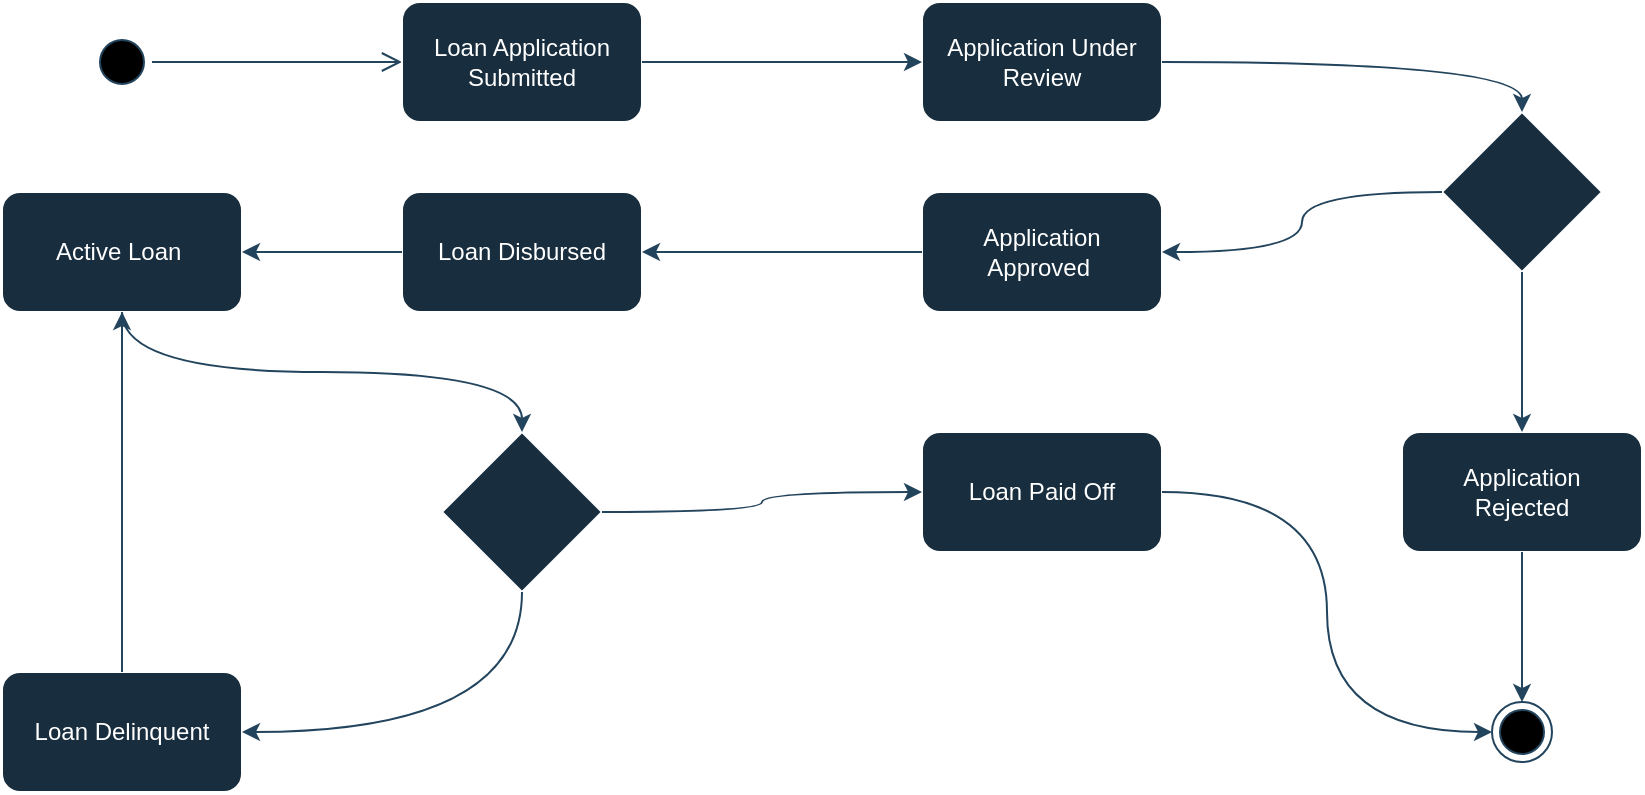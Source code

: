 <mxfile version="25.0.3">
  <diagram name="Page-1" id="58cdce13-f638-feb5-8d6f-7d28b1aa9fa0">
    <mxGraphModel dx="1116" dy="424" grid="1" gridSize="10" guides="1" tooltips="1" connect="1" arrows="1" fold="1" page="1" pageScale="1" pageWidth="1100" pageHeight="850" background="none" math="0" shadow="0">
      <root>
        <mxCell id="0" />
        <mxCell id="1" parent="0" />
        <mxCell id="_xPKb72QUxHpG5c-WjAv-1" value="" style="ellipse;html=1;shape=startState;fillColor=#000000;strokeColor=#23445D;fontColor=#FFFFFF;" vertex="1" parent="1">
          <mxGeometry x="85" y="40" width="30" height="30" as="geometry" />
        </mxCell>
        <mxCell id="_xPKb72QUxHpG5c-WjAv-2" value="" style="edgeStyle=orthogonalEdgeStyle;html=1;verticalAlign=bottom;endArrow=open;endSize=8;strokeColor=#23445D;rounded=0;entryX=0;entryY=0.5;entryDx=0;entryDy=0;fillColor=#007FFF;" edge="1" source="_xPKb72QUxHpG5c-WjAv-1" parent="1" target="_xPKb72QUxHpG5c-WjAv-3">
          <mxGeometry relative="1" as="geometry">
            <mxPoint x="135" y="150" as="targetPoint" />
          </mxGeometry>
        </mxCell>
        <mxCell id="_xPKb72QUxHpG5c-WjAv-3" value="Loan Application&lt;br/&gt;Submitted" style="rounded=1;whiteSpace=wrap;html=1;strokeColor=#FFFFFF;fontColor=#FFFFFF;fillColor=#182E3E;" vertex="1" parent="1">
          <mxGeometry x="240" y="25" width="120" height="60" as="geometry" />
        </mxCell>
        <mxCell id="_xPKb72QUxHpG5c-WjAv-4" value="Application&lt;br/&gt;Approved&amp;nbsp;" style="rounded=1;whiteSpace=wrap;html=1;strokeColor=#FFFFFF;fontColor=#FFFFFF;fillColor=#182E3E;" vertex="1" parent="1">
          <mxGeometry x="500" y="120" width="120" height="60" as="geometry" />
        </mxCell>
        <mxCell id="_xPKb72QUxHpG5c-WjAv-5" value="Application Under&lt;br/&gt;Review" style="rounded=1;whiteSpace=wrap;html=1;strokeColor=#FFFFFF;fontColor=#FFFFFF;fillColor=#182E3E;" vertex="1" parent="1">
          <mxGeometry x="500" y="25" width="120" height="60" as="geometry" />
        </mxCell>
        <mxCell id="_xPKb72QUxHpG5c-WjAv-6" value="" style="rhombus;whiteSpace=wrap;html=1;strokeColor=#FFFFFF;fontColor=#FFFFFF;fillColor=#182E3E;" vertex="1" parent="1">
          <mxGeometry x="760" y="80" width="80" height="80" as="geometry" />
        </mxCell>
        <mxCell id="_xPKb72QUxHpG5c-WjAv-8" value="Loan Disbursed" style="rounded=1;whiteSpace=wrap;html=1;strokeColor=#FFFFFF;fontColor=#FFFFFF;fillColor=#182E3E;" vertex="1" parent="1">
          <mxGeometry x="240" y="120" width="120" height="60" as="geometry" />
        </mxCell>
        <mxCell id="_xPKb72QUxHpG5c-WjAv-9" value="Active Loan&amp;nbsp;" style="rounded=1;whiteSpace=wrap;html=1;strokeColor=#FFFFFF;fontColor=#FFFFFF;fillColor=#182E3E;" vertex="1" parent="1">
          <mxGeometry x="40" y="120" width="120" height="60" as="geometry" />
        </mxCell>
        <mxCell id="_xPKb72QUxHpG5c-WjAv-10" value="Loan Paid Off" style="rounded=1;whiteSpace=wrap;html=1;strokeColor=#FFFFFF;fontColor=#FFFFFF;fillColor=#182E3E;" vertex="1" parent="1">
          <mxGeometry x="500" y="240" width="120" height="60" as="geometry" />
        </mxCell>
        <mxCell id="_xPKb72QUxHpG5c-WjAv-12" value="Application&lt;br/&gt;Rejected" style="rounded=1;whiteSpace=wrap;html=1;strokeColor=#FFFFFF;fontColor=#FFFFFF;fillColor=#182E3E;" vertex="1" parent="1">
          <mxGeometry x="740" y="240" width="120" height="60" as="geometry" />
        </mxCell>
        <mxCell id="_xPKb72QUxHpG5c-WjAv-13" value="Loan Delinquent" style="rounded=1;whiteSpace=wrap;html=1;strokeColor=#FFFFFF;fontColor=#FFFFFF;fillColor=#182E3E;" vertex="1" parent="1">
          <mxGeometry x="40" y="360" width="120" height="60" as="geometry" />
        </mxCell>
        <mxCell id="_xPKb72QUxHpG5c-WjAv-14" value="" style="rhombus;whiteSpace=wrap;html=1;strokeColor=#FFFFFF;fontColor=#FFFFFF;fillColor=#182E3E;" vertex="1" parent="1">
          <mxGeometry x="260" y="240" width="80" height="80" as="geometry" />
        </mxCell>
        <mxCell id="_xPKb72QUxHpG5c-WjAv-15" value="" style="ellipse;html=1;shape=endState;fillColor=#000000;strokeColor=#23445D;fontColor=#FFFFFF;" vertex="1" parent="1">
          <mxGeometry x="785" y="375" width="30" height="30" as="geometry" />
        </mxCell>
        <mxCell id="_xPKb72QUxHpG5c-WjAv-16" value="" style="endArrow=classic;html=1;rounded=0;strokeColor=#23445D;exitX=1;exitY=0.5;exitDx=0;exitDy=0;entryX=0;entryY=0.5;entryDx=0;entryDy=0;" edge="1" parent="1" source="_xPKb72QUxHpG5c-WjAv-3" target="_xPKb72QUxHpG5c-WjAv-5">
          <mxGeometry width="50" height="50" relative="1" as="geometry">
            <mxPoint x="510" y="250" as="sourcePoint" />
            <mxPoint x="560" y="200" as="targetPoint" />
          </mxGeometry>
        </mxCell>
        <mxCell id="_xPKb72QUxHpG5c-WjAv-20" value="" style="endArrow=classic;html=1;rounded=0;strokeColor=#23445D;exitX=1;exitY=0.5;exitDx=0;exitDy=0;entryX=0.5;entryY=0;entryDx=0;entryDy=0;edgeStyle=orthogonalEdgeStyle;curved=1;" edge="1" parent="1" source="_xPKb72QUxHpG5c-WjAv-5" target="_xPKb72QUxHpG5c-WjAv-6">
          <mxGeometry width="50" height="50" relative="1" as="geometry">
            <mxPoint x="645" y="54.5" as="sourcePoint" />
            <mxPoint x="785" y="54.5" as="targetPoint" />
          </mxGeometry>
        </mxCell>
        <mxCell id="_xPKb72QUxHpG5c-WjAv-21" value="" style="endArrow=classic;html=1;rounded=0;strokeColor=#23445D;exitX=0;exitY=0.5;exitDx=0;exitDy=0;entryX=1;entryY=0.5;entryDx=0;entryDy=0;edgeStyle=orthogonalEdgeStyle;curved=1;" edge="1" parent="1" source="_xPKb72QUxHpG5c-WjAv-6" target="_xPKb72QUxHpG5c-WjAv-4">
          <mxGeometry width="50" height="50" relative="1" as="geometry">
            <mxPoint x="380" y="75" as="sourcePoint" />
            <mxPoint x="520" y="75" as="targetPoint" />
          </mxGeometry>
        </mxCell>
        <mxCell id="_xPKb72QUxHpG5c-WjAv-22" value="" style="endArrow=classic;html=1;rounded=0;strokeColor=#23445D;exitX=0.5;exitY=1;exitDx=0;exitDy=0;entryX=0.5;entryY=0;entryDx=0;entryDy=0;" edge="1" parent="1" source="_xPKb72QUxHpG5c-WjAv-6" target="_xPKb72QUxHpG5c-WjAv-12">
          <mxGeometry width="50" height="50" relative="1" as="geometry">
            <mxPoint x="390" y="85" as="sourcePoint" />
            <mxPoint x="530" y="85" as="targetPoint" />
          </mxGeometry>
        </mxCell>
        <mxCell id="_xPKb72QUxHpG5c-WjAv-23" value="" style="endArrow=classic;html=1;rounded=0;strokeColor=#23445D;exitX=0;exitY=0.5;exitDx=0;exitDy=0;entryX=1;entryY=0.5;entryDx=0;entryDy=0;" edge="1" parent="1" source="_xPKb72QUxHpG5c-WjAv-4" target="_xPKb72QUxHpG5c-WjAv-8">
          <mxGeometry width="50" height="50" relative="1" as="geometry">
            <mxPoint x="400" y="95" as="sourcePoint" />
            <mxPoint x="540" y="95" as="targetPoint" />
          </mxGeometry>
        </mxCell>
        <mxCell id="_xPKb72QUxHpG5c-WjAv-24" value="" style="endArrow=classic;html=1;rounded=0;strokeColor=#23445D;exitX=0;exitY=0.5;exitDx=0;exitDy=0;entryX=1;entryY=0.5;entryDx=0;entryDy=0;" edge="1" parent="1" source="_xPKb72QUxHpG5c-WjAv-8" target="_xPKb72QUxHpG5c-WjAv-9">
          <mxGeometry width="50" height="50" relative="1" as="geometry">
            <mxPoint x="410" y="105" as="sourcePoint" />
            <mxPoint x="550" y="105" as="targetPoint" />
          </mxGeometry>
        </mxCell>
        <mxCell id="_xPKb72QUxHpG5c-WjAv-25" value="" style="endArrow=classic;html=1;rounded=0;strokeColor=#23445D;exitX=0.5;exitY=0;exitDx=0;exitDy=0;entryX=0.5;entryY=1;entryDx=0;entryDy=0;" edge="1" parent="1" source="_xPKb72QUxHpG5c-WjAv-13" target="_xPKb72QUxHpG5c-WjAv-9">
          <mxGeometry width="50" height="50" relative="1" as="geometry">
            <mxPoint x="560" y="115" as="sourcePoint" />
            <mxPoint x="420" y="115" as="targetPoint" />
          </mxGeometry>
        </mxCell>
        <mxCell id="_xPKb72QUxHpG5c-WjAv-26" value="" style="endArrow=classic;html=1;rounded=0;strokeColor=#23445D;exitX=0.5;exitY=1;exitDx=0;exitDy=0;entryX=0.5;entryY=0;entryDx=0;entryDy=0;edgeStyle=orthogonalEdgeStyle;curved=1;" edge="1" parent="1" source="_xPKb72QUxHpG5c-WjAv-9" target="_xPKb72QUxHpG5c-WjAv-14">
          <mxGeometry width="50" height="50" relative="1" as="geometry">
            <mxPoint x="430" y="125" as="sourcePoint" />
            <mxPoint x="570" y="125" as="targetPoint" />
          </mxGeometry>
        </mxCell>
        <mxCell id="_xPKb72QUxHpG5c-WjAv-27" value="" style="endArrow=classic;html=1;rounded=0;strokeColor=#23445D;exitX=1;exitY=0.5;exitDx=0;exitDy=0;entryX=0;entryY=0.5;entryDx=0;entryDy=0;edgeStyle=orthogonalEdgeStyle;curved=1;" edge="1" parent="1" source="_xPKb72QUxHpG5c-WjAv-14" target="_xPKb72QUxHpG5c-WjAv-10">
          <mxGeometry width="50" height="50" relative="1" as="geometry">
            <mxPoint x="420" y="405" as="sourcePoint" />
            <mxPoint x="420" y="225" as="targetPoint" />
          </mxGeometry>
        </mxCell>
        <mxCell id="_xPKb72QUxHpG5c-WjAv-28" value="" style="endArrow=classic;html=1;rounded=0;strokeColor=#23445D;exitX=1;exitY=0.5;exitDx=0;exitDy=0;entryX=0;entryY=0.5;entryDx=0;entryDy=0;edgeStyle=orthogonalEdgeStyle;curved=1;" edge="1" parent="1" source="_xPKb72QUxHpG5c-WjAv-10" target="_xPKb72QUxHpG5c-WjAv-15">
          <mxGeometry width="50" height="50" relative="1" as="geometry">
            <mxPoint x="430" y="415" as="sourcePoint" />
            <mxPoint x="430" y="235" as="targetPoint" />
          </mxGeometry>
        </mxCell>
        <mxCell id="_xPKb72QUxHpG5c-WjAv-29" value="" style="endArrow=classic;html=1;rounded=0;strokeColor=#23445D;exitX=0.5;exitY=1;exitDx=0;exitDy=0;entryX=1;entryY=0.5;entryDx=0;entryDy=0;edgeStyle=orthogonalEdgeStyle;curved=1;" edge="1" parent="1" source="_xPKb72QUxHpG5c-WjAv-14" target="_xPKb72QUxHpG5c-WjAv-13">
          <mxGeometry width="50" height="50" relative="1" as="geometry">
            <mxPoint x="440" y="425" as="sourcePoint" />
            <mxPoint x="440" y="245" as="targetPoint" />
          </mxGeometry>
        </mxCell>
        <mxCell id="_xPKb72QUxHpG5c-WjAv-30" value="" style="endArrow=classic;html=1;rounded=0;strokeColor=#23445D;exitX=0.5;exitY=1;exitDx=0;exitDy=0;entryX=0.5;entryY=0;entryDx=0;entryDy=0;" edge="1" parent="1" source="_xPKb72QUxHpG5c-WjAv-12" target="_xPKb72QUxHpG5c-WjAv-15">
          <mxGeometry width="50" height="50" relative="1" as="geometry">
            <mxPoint x="450" y="435" as="sourcePoint" />
            <mxPoint x="450" y="255" as="targetPoint" />
          </mxGeometry>
        </mxCell>
        <mxCell id="_xPKb72QUxHpG5c-WjAv-31" value="Submits&lt;br&gt;application&lt;div&gt;&lt;br&gt;&lt;/div&gt;" style="text;strokeColor=none;align=center;fillColor=none;html=1;verticalAlign=middle;whiteSpace=wrap;rounded=0;fontColor=#FFFFFF;" vertex="1" parent="1">
          <mxGeometry x="140" y="60" width="60" height="30" as="geometry" />
        </mxCell>
      </root>
    </mxGraphModel>
  </diagram>
</mxfile>
